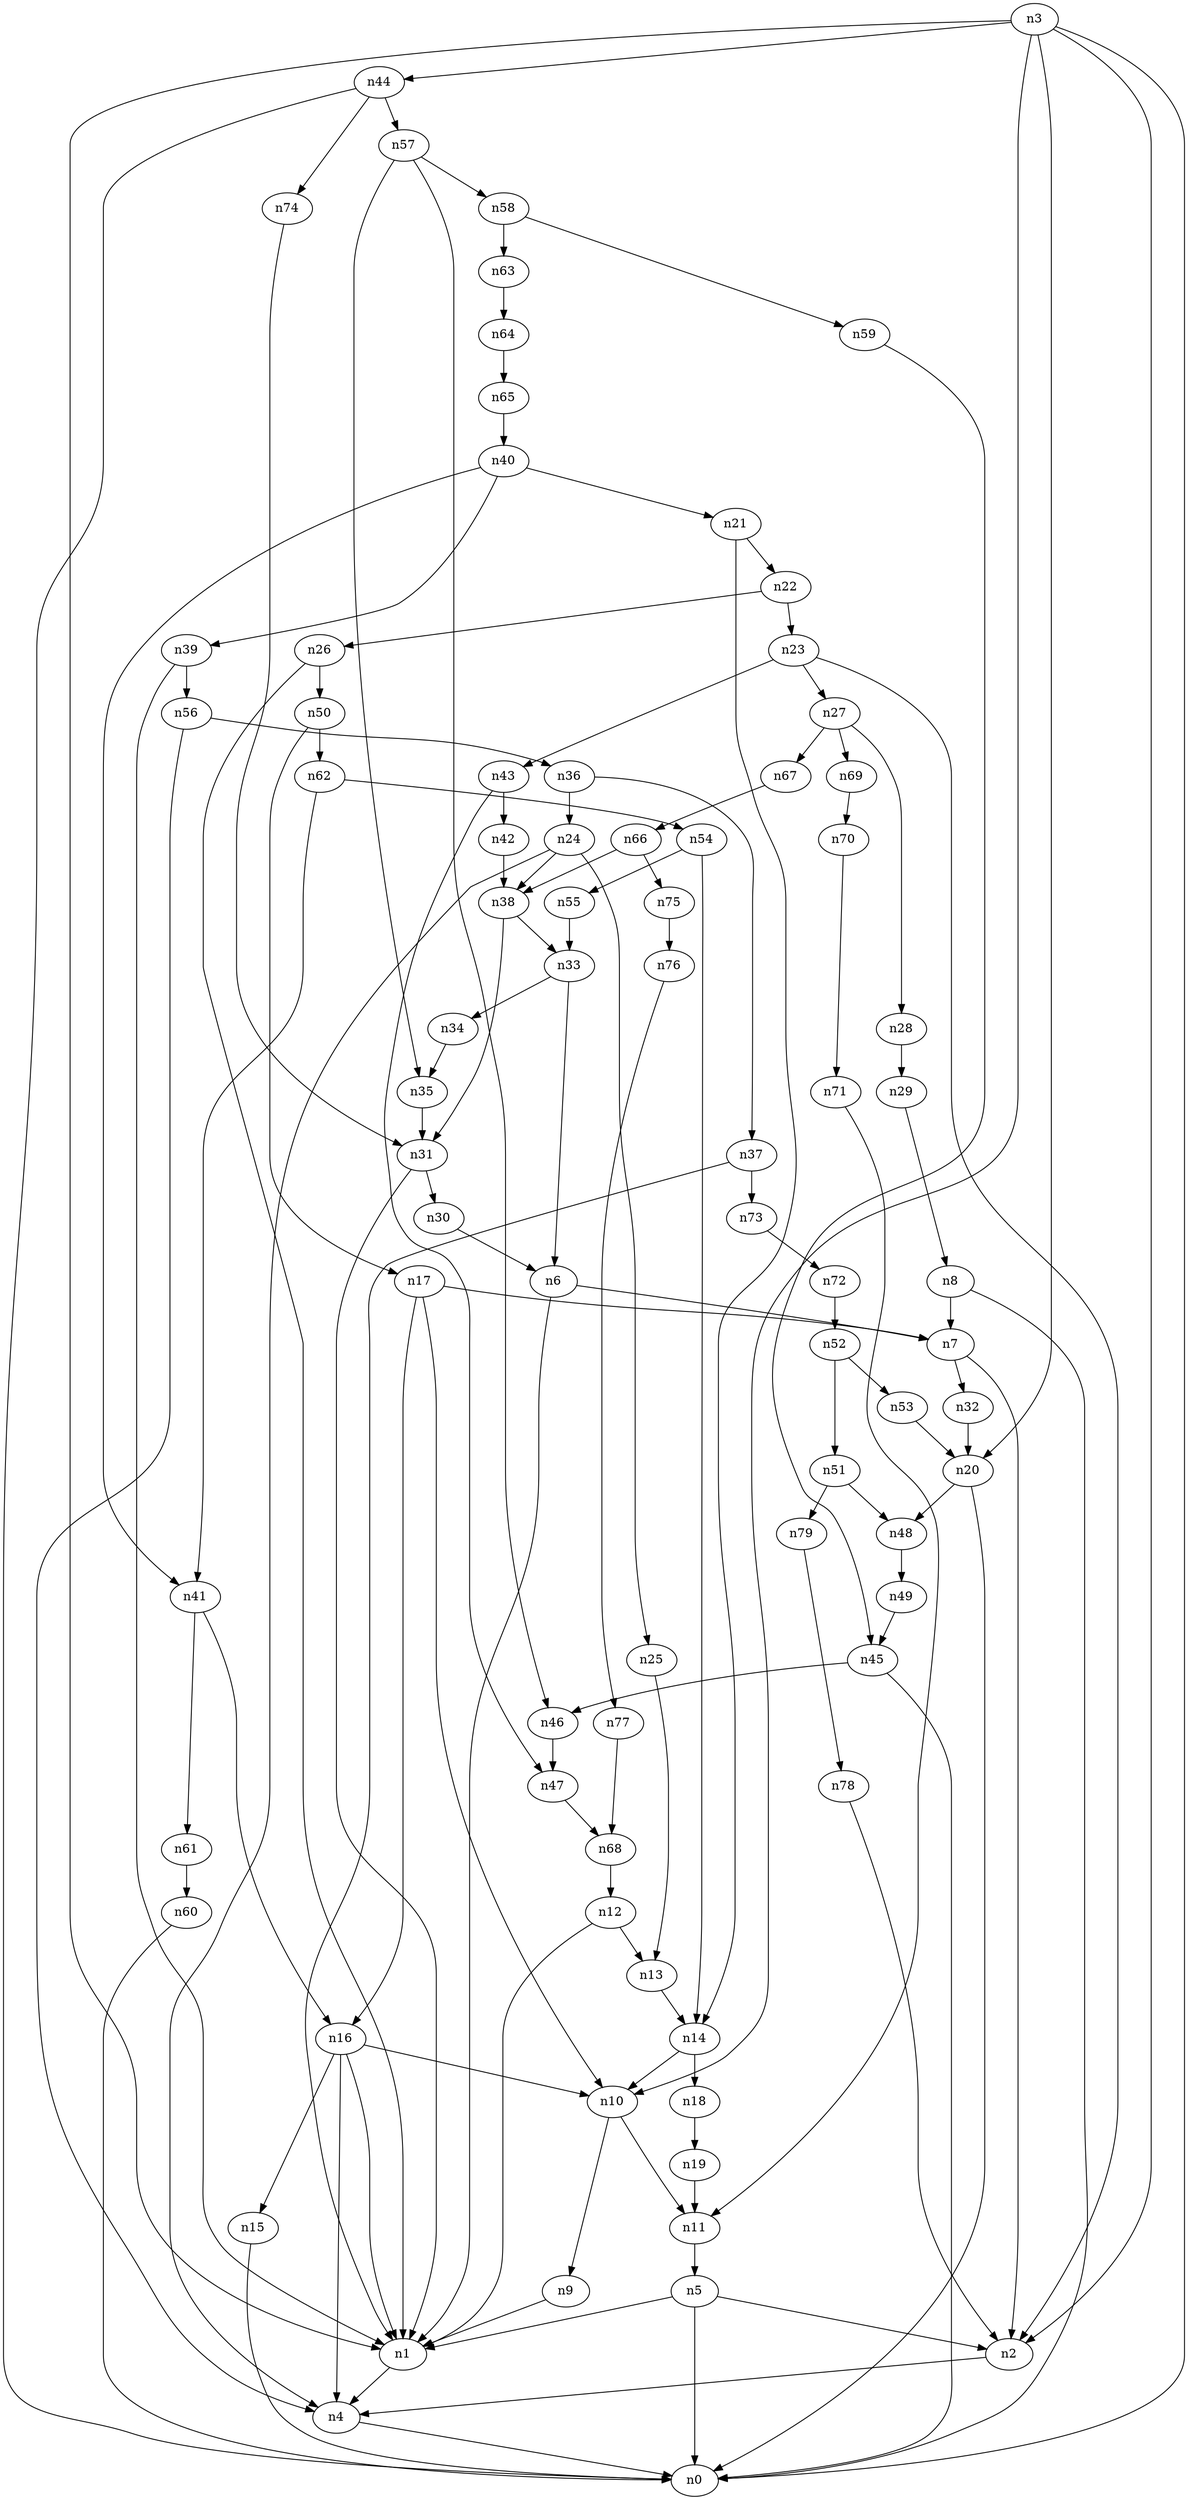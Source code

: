 digraph G {
	n1 -> n4	 [_graphml_id=e4];
	n2 -> n4	 [_graphml_id=e7];
	n3 -> n0	 [_graphml_id=e0];
	n3 -> n1	 [_graphml_id=e3];
	n3 -> n2	 [_graphml_id=e6];
	n3 -> n10	 [_graphml_id=e15];
	n3 -> n20	 [_graphml_id=e30];
	n3 -> n44	 [_graphml_id=e70];
	n4 -> n0	 [_graphml_id=e1];
	n5 -> n0	 [_graphml_id=e2];
	n5 -> n1	 [_graphml_id=e5];
	n5 -> n2	 [_graphml_id=e8];
	n6 -> n1	 [_graphml_id=e9];
	n6 -> n7	 [_graphml_id=e10];
	n7 -> n2	 [_graphml_id=e18];
	n7 -> n32	 [_graphml_id=e50];
	n8 -> n0	 [_graphml_id=e12];
	n8 -> n7	 [_graphml_id=e11];
	n9 -> n1	 [_graphml_id=e13];
	n10 -> n9	 [_graphml_id=e14];
	n10 -> n11	 [_graphml_id=e16];
	n11 -> n5	 [_graphml_id=e17];
	n12 -> n1	 [_graphml_id=e19];
	n12 -> n13	 [_graphml_id=e20];
	n13 -> n14	 [_graphml_id=e21];
	n14 -> n10	 [_graphml_id=e22];
	n14 -> n18	 [_graphml_id=e27];
	n15 -> n0	 [_graphml_id=e23];
	n16 -> n1	 [_graphml_id=e42];
	n16 -> n4	 [_graphml_id=e32];
	n16 -> n10	 [_graphml_id=e62];
	n16 -> n15	 [_graphml_id=e24];
	n17 -> n7	 [_graphml_id=e26];
	n17 -> n10	 [_graphml_id=e52];
	n17 -> n16	 [_graphml_id=e25];
	n18 -> n19	 [_graphml_id=e28];
	n19 -> n11	 [_graphml_id=e29];
	n20 -> n0	 [_graphml_id=e31];
	n20 -> n48	 [_graphml_id=e77];
	n21 -> n14	 [_graphml_id=e33];
	n21 -> n22	 [_graphml_id=e34];
	n22 -> n23	 [_graphml_id=e35];
	n22 -> n26	 [_graphml_id=e41];
	n23 -> n2	 [_graphml_id=e36];
	n23 -> n27	 [_graphml_id=e43];
	n23 -> n43	 [_graphml_id=e69];
	n24 -> n4	 [_graphml_id=e37];
	n24 -> n25	 [_graphml_id=e38];
	n24 -> n38	 [_graphml_id=e61];
	n25 -> n13	 [_graphml_id=e39];
	n26 -> n1	 [_graphml_id=e40];
	n26 -> n50	 [_graphml_id=e81];
	n27 -> n28	 [_graphml_id=e44];
	n27 -> n67	 [_graphml_id=e109];
	n27 -> n69	 [_graphml_id=e113];
	n28 -> n29	 [_graphml_id=e45];
	n29 -> n8	 [_graphml_id=e46];
	n30 -> n6	 [_graphml_id=e47];
	n31 -> n1	 [_graphml_id=e49];
	n31 -> n30	 [_graphml_id=e48];
	n32 -> n20	 [_graphml_id=e51];
	n33 -> n6	 [_graphml_id=e53];
	n33 -> n34	 [_graphml_id=e54];
	n34 -> n35	 [_graphml_id=e55];
	n35 -> n31	 [_graphml_id=e56];
	n36 -> n24	 [_graphml_id=e57];
	n36 -> n37	 [_graphml_id=e58];
	n37 -> n1	 [_graphml_id=e59];
	n37 -> n73	 [_graphml_id=e119];
	n38 -> n31	 [_graphml_id=e72];
	n38 -> n33	 [_graphml_id=e60];
	n39 -> n1	 [_graphml_id=e63];
	n39 -> n56	 [_graphml_id=e90];
	n40 -> n21	 [_graphml_id=e82];
	n40 -> n39	 [_graphml_id=e64];
	n40 -> n41	 [_graphml_id=e65];
	n41 -> n16	 [_graphml_id=e66];
	n41 -> n61	 [_graphml_id=e99];
	n42 -> n38	 [_graphml_id=e67];
	n43 -> n42	 [_graphml_id=e68];
	n43 -> n47	 [_graphml_id=e76];
	n44 -> n0	 [_graphml_id=e71];
	n44 -> n57	 [_graphml_id=e102];
	n44 -> n74	 [_graphml_id=e121];
	n45 -> n0	 [_graphml_id=e73];
	n45 -> n46	 [_graphml_id=e74];
	n46 -> n47	 [_graphml_id=e75];
	n47 -> n68	 [_graphml_id=e110];
	n48 -> n49	 [_graphml_id=e78];
	n49 -> n45	 [_graphml_id=e79];
	n50 -> n17	 [_graphml_id=e80];
	n50 -> n62	 [_graphml_id=e101];
	n51 -> n48	 [_graphml_id=e83];
	n51 -> n79	 [_graphml_id=e129];
	n52 -> n51	 [_graphml_id=e84];
	n52 -> n53	 [_graphml_id=e85];
	n53 -> n20	 [_graphml_id=e86];
	n54 -> n14	 [_graphml_id=e87];
	n54 -> n55	 [_graphml_id=e88];
	n55 -> n33	 [_graphml_id=e89];
	n56 -> n4	 [_graphml_id=e92];
	n56 -> n36	 [_graphml_id=e91];
	n57 -> n35	 [_graphml_id=e93];
	n57 -> n46	 [_graphml_id=e112];
	n57 -> n58	 [_graphml_id=e94];
	n58 -> n59	 [_graphml_id=e95];
	n58 -> n63	 [_graphml_id=e103];
	n59 -> n45	 [_graphml_id=e96];
	n60 -> n0	 [_graphml_id=e97];
	n61 -> n60	 [_graphml_id=e98];
	n62 -> n41	 [_graphml_id=e100];
	n62 -> n54	 [_graphml_id=e122];
	n63 -> n64	 [_graphml_id=e104];
	n64 -> n65	 [_graphml_id=e105];
	n65 -> n40	 [_graphml_id=e106];
	n66 -> n38	 [_graphml_id=e107];
	n66 -> n75	 [_graphml_id=e123];
	n67 -> n66	 [_graphml_id=e108];
	n68 -> n12	 [_graphml_id=e111];
	n69 -> n70	 [_graphml_id=e114];
	n70 -> n71	 [_graphml_id=e115];
	n71 -> n11	 [_graphml_id=e116];
	n72 -> n52	 [_graphml_id=e117];
	n73 -> n72	 [_graphml_id=e118];
	n74 -> n31	 [_graphml_id=e120];
	n75 -> n76	 [_graphml_id=e124];
	n76 -> n77	 [_graphml_id=e125];
	n77 -> n68	 [_graphml_id=e126];
	n78 -> n2	 [_graphml_id=e127];
	n79 -> n78	 [_graphml_id=e128];
}
